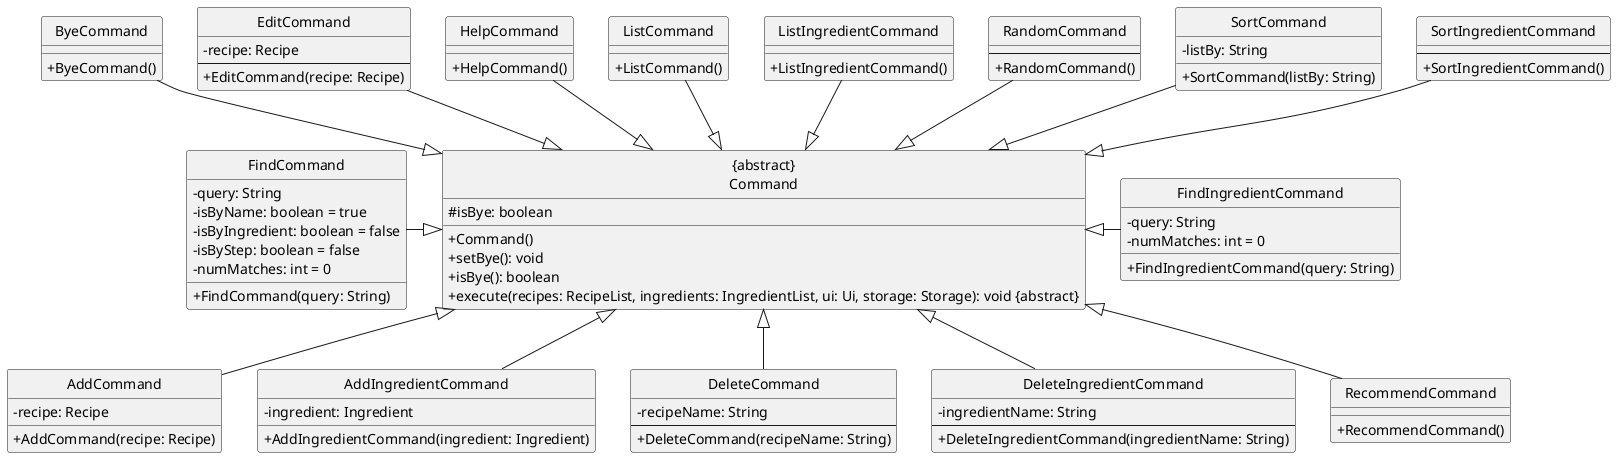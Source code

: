 @startuml
skinparam classAttributeIconSize 0
!define ABSTRACT &#123;abstract&#125;
!define COMMAND "{abstract}\nCommand"

class COMMAND {
    # isBye: boolean
    __
    + Command()
    + setBye(): void
    + isBye(): boolean
    + execute(recipes: RecipeList, ingredients: IngredientList, ui: Ui, storage: Storage): void ABSTRACT
}
hide COMMAND circle

class AddCommand {
    - recipe: Recipe
    __
    + AddCommand(recipe: Recipe)
}
hide AddCommand circle

class AddIngredientCommand {
    - ingredient: Ingredient
    __
    + AddIngredientCommand(ingredient: Ingredient)
}
hide AddIngredientCommand circle

class ByeCommand {
    __
    + ByeCommand()
}
hide ByeCommand circle

class DeleteCommand {
    - recipeName: String
    --
    + DeleteCommand(recipeName: String)
}
hide DeleteCommand circle

class DeleteIngredientCommand {
    - ingredientName: String
    --
    + DeleteIngredientCommand(ingredientName: String)
}
hide DeleteIngredientCommand circle

class EditCommand {
    - recipe: Recipe
    --
    + EditCommand(recipe: Recipe)
}
hide EditCommand circle

class FindCommand {
    - query: String
    - isByName: boolean = true
    - isByIngredient: boolean = false
    - isByStep: boolean = false
    - numMatches: int = 0
    __
    + FindCommand(query: String)
}
hide FindCommand circle

class FindIngredientCommand {
    - query: String
    - numMatches: int = 0
    __
    + FindIngredientCommand(query: String)
}
hide FindIngredientCommand circle

class HelpCommand {
    __
    + HelpCommand()
}
hide HelpCommand circle

class ListCommand {
    __
    + ListCommand()
}
hide ListCommand circle

class ListIngredientCommand {
    __
    + ListIngredientCommand()
}
hide ListIngredientCommand circle

class RandomCommand {
    --
    + RandomCommand()
}
hide RandomCommand circle

class RecommendCommand {
    __
    + RecommendCommand()
}
hide RecommendCommand circle

class SortCommand {
    - listBy: String
    __
    + SortCommand(listBy: String)
}
hide SortCommand circle

class SortIngredientCommand {
    --
    + SortIngredientCommand()
}
hide SortIngredientCommand circle


AddCommand --u|> COMMAND
AddIngredientCommand --u|> COMMAND
ByeCommand --|> COMMAND
DeleteCommand --u|> COMMAND
DeleteIngredientCommand --u|> COMMAND
EditCommand --|> COMMAND
FindCommand --r|> COMMAND
FindIngredientCommand --l|> COMMAND
HelpCommand --|> COMMAND
ListCommand --|> COMMAND
ListIngredientCommand --|> COMMAND
RandomCommand --|> COMMAND
RecommendCommand --u|> COMMAND
SortCommand --|> COMMAND
SortIngredientCommand --|> COMMAND

@enduml